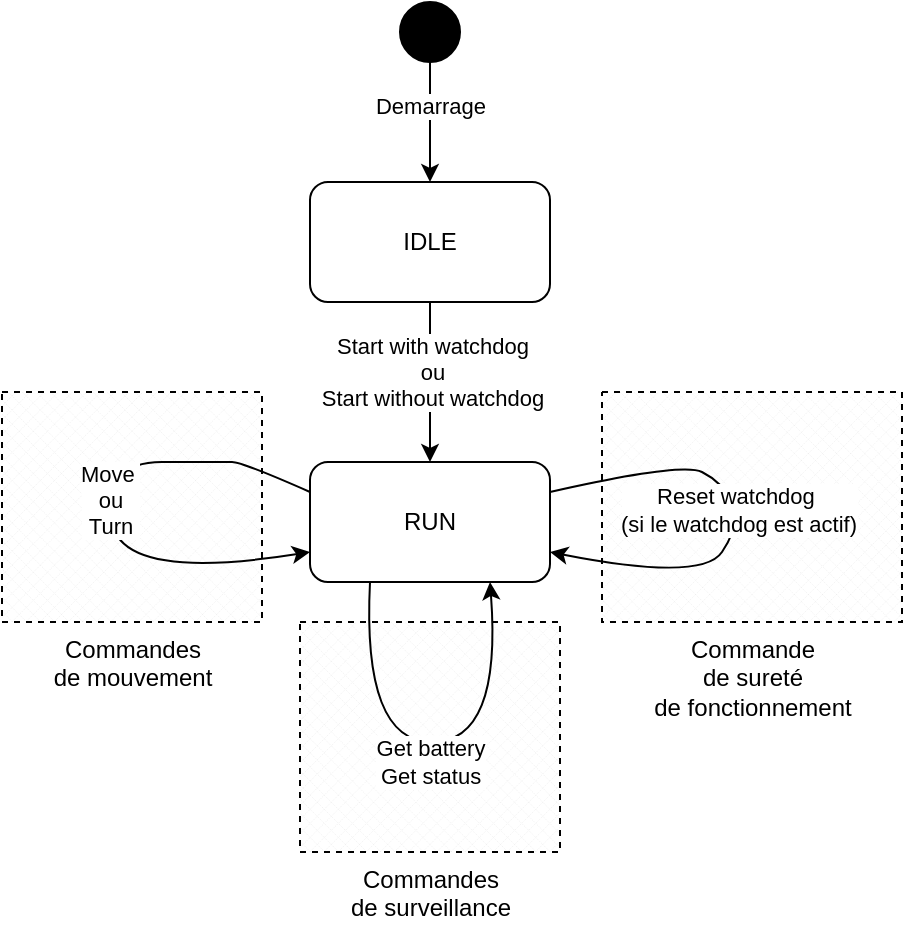 <mxfile version="22.0.2" type="device">
  <diagram name="Page-1" id="s1iIJNLQm_feeAUxPTrX">
    <mxGraphModel dx="1118" dy="979" grid="1" gridSize="10" guides="1" tooltips="1" connect="1" arrows="1" fold="1" page="1" pageScale="1" pageWidth="827" pageHeight="1169" math="0" shadow="0">
      <root>
        <mxCell id="0" />
        <mxCell id="1" parent="0" />
        <mxCell id="gdbxGBDsbOmqj8yGOonJ-1" value="" style="ellipse;fillColor=strokeColor;html=1;" vertex="1" parent="1">
          <mxGeometry x="399" y="90" width="30" height="30" as="geometry" />
        </mxCell>
        <mxCell id="gdbxGBDsbOmqj8yGOonJ-2" value="IDLE" style="rounded=1;whiteSpace=wrap;html=1;" vertex="1" parent="1">
          <mxGeometry x="354" y="180" width="120" height="60" as="geometry" />
        </mxCell>
        <mxCell id="gdbxGBDsbOmqj8yGOonJ-3" value="" style="endArrow=classic;html=1;rounded=0;exitX=0.5;exitY=1;exitDx=0;exitDy=0;" edge="1" parent="1" source="gdbxGBDsbOmqj8yGOonJ-1" target="gdbxGBDsbOmqj8yGOonJ-2">
          <mxGeometry width="50" height="50" relative="1" as="geometry">
            <mxPoint x="390" y="530" as="sourcePoint" />
            <mxPoint x="440" y="480" as="targetPoint" />
          </mxGeometry>
        </mxCell>
        <mxCell id="gdbxGBDsbOmqj8yGOonJ-5" value="Demarrage" style="edgeLabel;html=1;align=center;verticalAlign=middle;resizable=0;points=[];" vertex="1" connectable="0" parent="gdbxGBDsbOmqj8yGOonJ-3">
          <mxGeometry x="-0.279" y="5" relative="1" as="geometry">
            <mxPoint x="-5" as="offset" />
          </mxGeometry>
        </mxCell>
        <mxCell id="gdbxGBDsbOmqj8yGOonJ-4" value="RUN" style="rounded=1;whiteSpace=wrap;html=1;" vertex="1" parent="1">
          <mxGeometry x="354" y="320" width="120" height="60" as="geometry" />
        </mxCell>
        <mxCell id="gdbxGBDsbOmqj8yGOonJ-25" value="Commande&lt;br&gt;de sureté &lt;br&gt;de fonctionnement" style="verticalLabelPosition=bottom;verticalAlign=top;html=1;shape=mxgraph.basic.patternFillRect;fillStyle=diagGrid;step=5;fillStrokeWidth=0.2;fillStrokeColor=#dddddd;rotation=0;dashed=1;" vertex="1" parent="1">
          <mxGeometry x="500" y="285" width="150" height="115" as="geometry" />
        </mxCell>
        <mxCell id="gdbxGBDsbOmqj8yGOonJ-6" value="" style="endArrow=classic;html=1;rounded=0;exitX=0.5;exitY=1;exitDx=0;exitDy=0;entryX=0.5;entryY=0;entryDx=0;entryDy=0;" edge="1" parent="1" source="gdbxGBDsbOmqj8yGOonJ-2" target="gdbxGBDsbOmqj8yGOonJ-4">
          <mxGeometry width="50" height="50" relative="1" as="geometry">
            <mxPoint x="390" y="530" as="sourcePoint" />
            <mxPoint x="440" y="480" as="targetPoint" />
          </mxGeometry>
        </mxCell>
        <mxCell id="gdbxGBDsbOmqj8yGOonJ-7" value="Start with watchdog&lt;br&gt;ou&lt;br&gt;Start without watchdog" style="edgeLabel;html=1;align=center;verticalAlign=middle;resizable=0;points=[];rotation=0;" vertex="1" connectable="0" parent="gdbxGBDsbOmqj8yGOonJ-6">
          <mxGeometry x="-0.134" y="1" relative="1" as="geometry">
            <mxPoint as="offset" />
          </mxGeometry>
        </mxCell>
        <mxCell id="gdbxGBDsbOmqj8yGOonJ-11" value="" style="curved=1;endArrow=classic;html=1;rounded=0;exitX=1;exitY=0.25;exitDx=0;exitDy=0;entryX=1;entryY=0.75;entryDx=0;entryDy=0;" edge="1" parent="1" source="gdbxGBDsbOmqj8yGOonJ-4" target="gdbxGBDsbOmqj8yGOonJ-4">
          <mxGeometry width="50" height="50" relative="1" as="geometry">
            <mxPoint x="480" y="340" as="sourcePoint" />
            <mxPoint x="540" y="370" as="targetPoint" />
            <Array as="points">
              <mxPoint x="540" y="320" />
              <mxPoint x="560" y="330" />
              <mxPoint x="570" y="350" />
              <mxPoint x="550" y="380" />
            </Array>
          </mxGeometry>
        </mxCell>
        <mxCell id="gdbxGBDsbOmqj8yGOonJ-12" value="Reset watchdog&amp;nbsp;&lt;br&gt;(si le watchdog est actif)" style="edgeLabel;html=1;align=center;verticalAlign=middle;resizable=0;points=[];" vertex="1" connectable="0" parent="gdbxGBDsbOmqj8yGOonJ-11">
          <mxGeometry x="-0.064" y="1" relative="1" as="geometry">
            <mxPoint as="offset" />
          </mxGeometry>
        </mxCell>
        <mxCell id="gdbxGBDsbOmqj8yGOonJ-20" value="Commandes&lt;br&gt;de mouvement" style="verticalLabelPosition=bottom;verticalAlign=top;html=1;shape=mxgraph.basic.patternFillRect;fillStyle=diagGrid;step=5;fillStrokeWidth=0.2;fillStrokeColor=#dddddd;rotation=0;dashed=1;" vertex="1" parent="1">
          <mxGeometry x="200" y="285" width="130" height="115" as="geometry" />
        </mxCell>
        <mxCell id="gdbxGBDsbOmqj8yGOonJ-13" value="" style="curved=1;endArrow=classic;html=1;rounded=0;exitX=0;exitY=0.25;exitDx=0;exitDy=0;entryX=0;entryY=0.75;entryDx=0;entryDy=0;" edge="1" parent="1" source="gdbxGBDsbOmqj8yGOonJ-4" target="gdbxGBDsbOmqj8yGOonJ-4">
          <mxGeometry width="50" height="50" relative="1" as="geometry">
            <mxPoint x="260" y="330" as="sourcePoint" />
            <mxPoint x="310" y="280" as="targetPoint" />
            <Array as="points">
              <mxPoint x="320" y="320" />
              <mxPoint x="310" y="320" />
              <mxPoint x="250" y="320" />
              <mxPoint x="260" y="380" />
            </Array>
          </mxGeometry>
        </mxCell>
        <mxCell id="gdbxGBDsbOmqj8yGOonJ-14" value="Move&amp;nbsp;&lt;br&gt;ou&lt;br&gt;Turn" style="edgeLabel;html=1;align=center;verticalAlign=middle;resizable=0;points=[];" vertex="1" connectable="0" parent="gdbxGBDsbOmqj8yGOonJ-13">
          <mxGeometry x="-0.041" y="1" relative="1" as="geometry">
            <mxPoint as="offset" />
          </mxGeometry>
        </mxCell>
        <mxCell id="gdbxGBDsbOmqj8yGOonJ-27" value="Commandes&lt;br&gt;de surveillance" style="verticalLabelPosition=bottom;verticalAlign=top;html=1;shape=mxgraph.basic.patternFillRect;fillStyle=diagGrid;step=5;fillStrokeWidth=0.2;fillStrokeColor=#dddddd;rotation=0;dashed=1;" vertex="1" parent="1">
          <mxGeometry x="349" y="400" width="130" height="115" as="geometry" />
        </mxCell>
        <mxCell id="gdbxGBDsbOmqj8yGOonJ-26" value="" style="curved=1;endArrow=classic;html=1;rounded=0;exitX=0.25;exitY=1;exitDx=0;exitDy=0;entryX=0.75;entryY=1;entryDx=0;entryDy=0;" edge="1" parent="1" source="gdbxGBDsbOmqj8yGOonJ-4" target="gdbxGBDsbOmqj8yGOonJ-4">
          <mxGeometry width="50" height="50" relative="1" as="geometry">
            <mxPoint x="399" y="470" as="sourcePoint" />
            <mxPoint x="449" y="420" as="targetPoint" />
            <Array as="points">
              <mxPoint x="380" y="460" />
              <mxPoint x="450" y="460" />
            </Array>
          </mxGeometry>
        </mxCell>
        <mxCell id="gdbxGBDsbOmqj8yGOonJ-28" value="Get battery&lt;br&gt;Get status" style="edgeLabel;html=1;align=center;verticalAlign=middle;resizable=0;points=[];" vertex="1" connectable="0" parent="gdbxGBDsbOmqj8yGOonJ-26">
          <mxGeometry x="-0.01" y="-2" relative="1" as="geometry">
            <mxPoint y="8" as="offset" />
          </mxGeometry>
        </mxCell>
      </root>
    </mxGraphModel>
  </diagram>
</mxfile>
